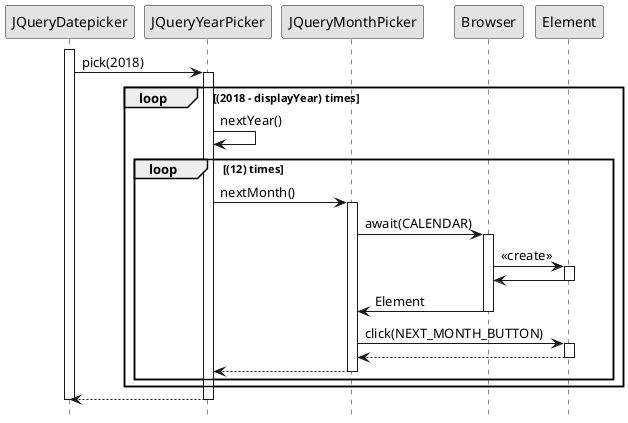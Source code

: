 @startuml

hide footbox
skinparam monochrome true
skinparam shadowing false


participant JQueryDatepicker
participant JQueryYearPicker
participant JQueryMonthPicker
participant Browser
participant Element

activate JQueryDatepicker
JQueryDatepicker -> JQueryYearPicker : pick(2018)
activate JQueryYearPicker

 loop (2018 - displayYear) times

      JQueryYearPicker -> JQueryYearPicker: nextYear()
      loop (12) times

        JQueryYearPicker -> JQueryMonthPicker : nextMonth()
        activate JQueryMonthPicker
        JQueryMonthPicker -> Browser : await(CALENDAR)
        activate Browser
        Browser -> Element: <<create>>
        activate Element
        Element -> Browser
        deactivate Element
        Browser -> JQueryMonthPicker : Element

        deactivate Browser

        JQueryMonthPicker -> Element: click(NEXT_MONTH_BUTTON)
        activate Element
        Element --> JQueryMonthPicker :
        deactivate Element
        JQueryMonthPicker --> JQueryYearPicker
        deactivate JQueryMonthPicker
      end
 end

JQueryYearPicker --> JQueryDatepicker :
deactivate JQueryYearPicker

deactivate JQueryDatepicker

@enduml
